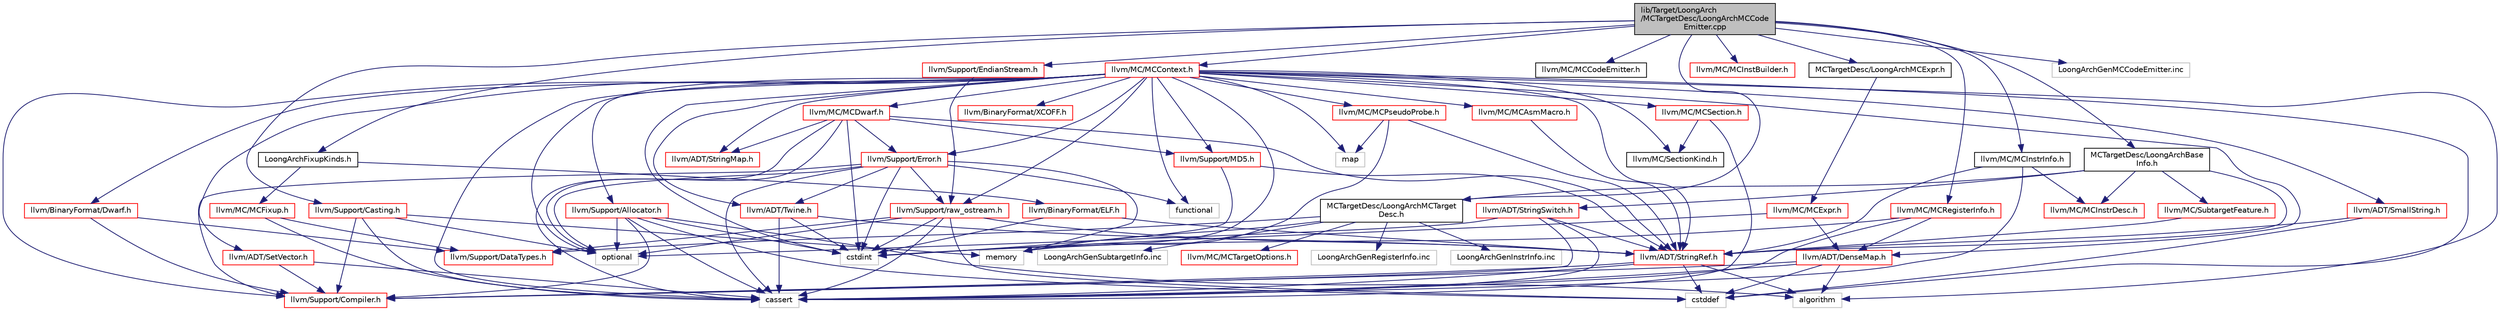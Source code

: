 digraph "lib/Target/LoongArch/MCTargetDesc/LoongArchMCCodeEmitter.cpp"
{
 // LATEX_PDF_SIZE
  bgcolor="transparent";
  edge [fontname="Helvetica",fontsize="10",labelfontname="Helvetica",labelfontsize="10"];
  node [fontname="Helvetica",fontsize="10",shape=record];
  Node1 [label="lib/Target/LoongArch\l/MCTargetDesc/LoongArchMCCode\lEmitter.cpp",height=0.2,width=0.4,color="black", fillcolor="grey75", style="filled", fontcolor="black",tooltip=" "];
  Node1 -> Node2 [color="midnightblue",fontsize="10",style="solid",fontname="Helvetica"];
  Node2 [label="LoongArchFixupKinds.h",height=0.2,width=0.4,color="black",URL="$LoongArchFixupKinds_8h.html",tooltip=" "];
  Node2 -> Node3 [color="midnightblue",fontsize="10",style="solid",fontname="Helvetica"];
  Node3 [label="llvm/BinaryFormat/ELF.h",height=0.2,width=0.4,color="red",URL="$BinaryFormat_2ELF_8h.html",tooltip=" "];
  Node3 -> Node4 [color="midnightblue",fontsize="10",style="solid",fontname="Helvetica"];
  Node4 [label="llvm/ADT/StringRef.h",height=0.2,width=0.4,color="red",URL="$StringRef_8h.html",tooltip=" "];
  Node4 -> Node17 [color="midnightblue",fontsize="10",style="solid",fontname="Helvetica"];
  Node17 [label="llvm/Support/Compiler.h",height=0.2,width=0.4,color="red",URL="$Compiler_8h.html",tooltip=" "];
  Node4 -> Node20 [color="midnightblue",fontsize="10",style="solid",fontname="Helvetica"];
  Node20 [label="algorithm",height=0.2,width=0.4,color="grey75",tooltip=" "];
  Node4 -> Node6 [color="midnightblue",fontsize="10",style="solid",fontname="Helvetica"];
  Node6 [label="cassert",height=0.2,width=0.4,color="grey75",tooltip=" "];
  Node4 -> Node7 [color="midnightblue",fontsize="10",style="solid",fontname="Helvetica"];
  Node7 [label="cstddef",height=0.2,width=0.4,color="grey75",tooltip=" "];
  Node3 -> Node8 [color="midnightblue",fontsize="10",style="solid",fontname="Helvetica"];
  Node8 [label="cstdint",height=0.2,width=0.4,color="grey75",tooltip=" "];
  Node2 -> Node48 [color="midnightblue",fontsize="10",style="solid",fontname="Helvetica"];
  Node48 [label="llvm/MC/MCFixup.h",height=0.2,width=0.4,color="red",URL="$MCFixup_8h.html",tooltip=" "];
  Node48 -> Node49 [color="midnightblue",fontsize="10",style="solid",fontname="Helvetica"];
  Node49 [label="llvm/Support/DataTypes.h",height=0.2,width=0.4,color="red",URL="$Support_2DataTypes_8h.html",tooltip=" "];
  Node48 -> Node6 [color="midnightblue",fontsize="10",style="solid",fontname="Helvetica"];
  Node1 -> Node56 [color="midnightblue",fontsize="10",style="solid",fontname="Helvetica"];
  Node56 [label="MCTargetDesc/LoongArchBase\lInfo.h",height=0.2,width=0.4,color="black",URL="$LoongArchBaseInfo_8h.html",tooltip=" "];
  Node56 -> Node57 [color="midnightblue",fontsize="10",style="solid",fontname="Helvetica"];
  Node57 [label="MCTargetDesc/LoongArchMCTarget\lDesc.h",height=0.2,width=0.4,color="black",URL="$LoongArchMCTargetDesc_8h.html",tooltip=" "];
  Node57 -> Node58 [color="midnightblue",fontsize="10",style="solid",fontname="Helvetica"];
  Node58 [label="llvm/MC/MCTargetOptions.h",height=0.2,width=0.4,color="red",URL="$MCTargetOptions_8h.html",tooltip=" "];
  Node57 -> Node49 [color="midnightblue",fontsize="10",style="solid",fontname="Helvetica"];
  Node57 -> Node70 [color="midnightblue",fontsize="10",style="solid",fontname="Helvetica"];
  Node70 [label="memory",height=0.2,width=0.4,color="grey75",tooltip=" "];
  Node57 -> Node79 [color="midnightblue",fontsize="10",style="solid",fontname="Helvetica"];
  Node79 [label="LoongArchGenRegisterInfo.inc",height=0.2,width=0.4,color="grey75",tooltip=" "];
  Node57 -> Node80 [color="midnightblue",fontsize="10",style="solid",fontname="Helvetica"];
  Node80 [label="LoongArchGenInstrInfo.inc",height=0.2,width=0.4,color="grey75",tooltip=" "];
  Node57 -> Node81 [color="midnightblue",fontsize="10",style="solid",fontname="Helvetica"];
  Node81 [label="LoongArchGenSubtargetInfo.inc",height=0.2,width=0.4,color="grey75",tooltip=" "];
  Node56 -> Node4 [color="midnightblue",fontsize="10",style="solid",fontname="Helvetica"];
  Node56 -> Node82 [color="midnightblue",fontsize="10",style="solid",fontname="Helvetica"];
  Node82 [label="llvm/ADT/StringSwitch.h",height=0.2,width=0.4,color="red",URL="$StringSwitch_8h.html",tooltip=" "];
  Node82 -> Node4 [color="midnightblue",fontsize="10",style="solid",fontname="Helvetica"];
  Node82 -> Node17 [color="midnightblue",fontsize="10",style="solid",fontname="Helvetica"];
  Node82 -> Node6 [color="midnightblue",fontsize="10",style="solid",fontname="Helvetica"];
  Node82 -> Node15 [color="midnightblue",fontsize="10",style="solid",fontname="Helvetica"];
  Node15 [label="optional",height=0.2,width=0.4,color="grey75",tooltip=" "];
  Node56 -> Node83 [color="midnightblue",fontsize="10",style="solid",fontname="Helvetica"];
  Node83 [label="llvm/MC/MCInstrDesc.h",height=0.2,width=0.4,color="red",URL="$MCInstrDesc_8h.html",tooltip=" "];
  Node56 -> Node85 [color="midnightblue",fontsize="10",style="solid",fontname="Helvetica"];
  Node85 [label="llvm/MC/SubtargetFeature.h",height=0.2,width=0.4,color="red",URL="$SubtargetFeature_8h.html",tooltip=" "];
  Node85 -> Node4 [color="midnightblue",fontsize="10",style="solid",fontname="Helvetica"];
  Node1 -> Node88 [color="midnightblue",fontsize="10",style="solid",fontname="Helvetica"];
  Node88 [label="MCTargetDesc/LoongArchMCExpr.h",height=0.2,width=0.4,color="black",URL="$LoongArchMCExpr_8h.html",tooltip=" "];
  Node88 -> Node89 [color="midnightblue",fontsize="10",style="solid",fontname="Helvetica"];
  Node89 [label="llvm/MC/MCExpr.h",height=0.2,width=0.4,color="red",URL="$MCExpr_8h.html",tooltip=" "];
  Node89 -> Node90 [color="midnightblue",fontsize="10",style="solid",fontname="Helvetica"];
  Node90 [label="llvm/ADT/DenseMap.h",height=0.2,width=0.4,color="red",URL="$DenseMap_8h.html",tooltip=" "];
  Node90 -> Node17 [color="midnightblue",fontsize="10",style="solid",fontname="Helvetica"];
  Node90 -> Node20 [color="midnightblue",fontsize="10",style="solid",fontname="Helvetica"];
  Node90 -> Node6 [color="midnightblue",fontsize="10",style="solid",fontname="Helvetica"];
  Node90 -> Node7 [color="midnightblue",fontsize="10",style="solid",fontname="Helvetica"];
  Node89 -> Node8 [color="midnightblue",fontsize="10",style="solid",fontname="Helvetica"];
  Node1 -> Node57 [color="midnightblue",fontsize="10",style="solid",fontname="Helvetica"];
  Node1 -> Node96 [color="midnightblue",fontsize="10",style="solid",fontname="Helvetica"];
  Node96 [label="llvm/MC/MCCodeEmitter.h",height=0.2,width=0.4,color="black",URL="$MCCodeEmitter_8h.html",tooltip=" "];
  Node1 -> Node97 [color="midnightblue",fontsize="10",style="solid",fontname="Helvetica"];
  Node97 [label="llvm/MC/MCContext.h",height=0.2,width=0.4,color="red",URL="$MCContext_8h.html",tooltip=" "];
  Node97 -> Node90 [color="midnightblue",fontsize="10",style="solid",fontname="Helvetica"];
  Node97 -> Node98 [color="midnightblue",fontsize="10",style="solid",fontname="Helvetica"];
  Node98 [label="llvm/ADT/SetVector.h",height=0.2,width=0.4,color="red",URL="$SetVector_8h.html",tooltip=" "];
  Node98 -> Node17 [color="midnightblue",fontsize="10",style="solid",fontname="Helvetica"];
  Node98 -> Node6 [color="midnightblue",fontsize="10",style="solid",fontname="Helvetica"];
  Node97 -> Node100 [color="midnightblue",fontsize="10",style="solid",fontname="Helvetica"];
  Node100 [label="llvm/ADT/SmallString.h",height=0.2,width=0.4,color="red",URL="$SmallString_8h.html",tooltip=" "];
  Node100 -> Node4 [color="midnightblue",fontsize="10",style="solid",fontname="Helvetica"];
  Node100 -> Node7 [color="midnightblue",fontsize="10",style="solid",fontname="Helvetica"];
  Node97 -> Node101 [color="midnightblue",fontsize="10",style="solid",fontname="Helvetica"];
  Node101 [label="llvm/ADT/StringMap.h",height=0.2,width=0.4,color="red",URL="$ADT_2StringMap_8h.html",tooltip=" "];
  Node97 -> Node4 [color="midnightblue",fontsize="10",style="solid",fontname="Helvetica"];
  Node97 -> Node104 [color="midnightblue",fontsize="10",style="solid",fontname="Helvetica"];
  Node104 [label="llvm/ADT/Twine.h",height=0.2,width=0.4,color="red",URL="$Twine_8h.html",tooltip=" "];
  Node104 -> Node4 [color="midnightblue",fontsize="10",style="solid",fontname="Helvetica"];
  Node104 -> Node6 [color="midnightblue",fontsize="10",style="solid",fontname="Helvetica"];
  Node104 -> Node8 [color="midnightblue",fontsize="10",style="solid",fontname="Helvetica"];
  Node97 -> Node105 [color="midnightblue",fontsize="10",style="solid",fontname="Helvetica"];
  Node105 [label="llvm/BinaryFormat/Dwarf.h",height=0.2,width=0.4,color="red",URL="$Dwarf_8h.html",tooltip=" "];
  Node105 -> Node17 [color="midnightblue",fontsize="10",style="solid",fontname="Helvetica"];
  Node105 -> Node49 [color="midnightblue",fontsize="10",style="solid",fontname="Helvetica"];
  Node97 -> Node115 [color="midnightblue",fontsize="10",style="solid",fontname="Helvetica"];
  Node115 [label="llvm/BinaryFormat/XCOFF.h",height=0.2,width=0.4,color="red",URL="$XCOFF_8h.html",tooltip=" "];
  Node97 -> Node116 [color="midnightblue",fontsize="10",style="solid",fontname="Helvetica"];
  Node116 [label="llvm/MC/MCAsmMacro.h",height=0.2,width=0.4,color="red",URL="$MCAsmMacro_8h.html",tooltip=" "];
  Node116 -> Node4 [color="midnightblue",fontsize="10",style="solid",fontname="Helvetica"];
  Node97 -> Node119 [color="midnightblue",fontsize="10",style="solid",fontname="Helvetica"];
  Node119 [label="llvm/MC/MCDwarf.h",height=0.2,width=0.4,color="red",URL="$MCDwarf_8h.html",tooltip=" "];
  Node119 -> Node101 [color="midnightblue",fontsize="10",style="solid",fontname="Helvetica"];
  Node119 -> Node4 [color="midnightblue",fontsize="10",style="solid",fontname="Helvetica"];
  Node119 -> Node124 [color="midnightblue",fontsize="10",style="solid",fontname="Helvetica"];
  Node124 [label="llvm/Support/Error.h",height=0.2,width=0.4,color="red",URL="$Support_2Error_8h.html",tooltip=" "];
  Node124 -> Node104 [color="midnightblue",fontsize="10",style="solid",fontname="Helvetica"];
  Node124 -> Node17 [color="midnightblue",fontsize="10",style="solid",fontname="Helvetica"];
  Node124 -> Node109 [color="midnightblue",fontsize="10",style="solid",fontname="Helvetica"];
  Node109 [label="llvm/Support/raw_ostream.h",height=0.2,width=0.4,color="red",URL="$raw__ostream_8h.html",tooltip=" "];
  Node109 -> Node4 [color="midnightblue",fontsize="10",style="solid",fontname="Helvetica"];
  Node109 -> Node49 [color="midnightblue",fontsize="10",style="solid",fontname="Helvetica"];
  Node109 -> Node6 [color="midnightblue",fontsize="10",style="solid",fontname="Helvetica"];
  Node109 -> Node7 [color="midnightblue",fontsize="10",style="solid",fontname="Helvetica"];
  Node109 -> Node8 [color="midnightblue",fontsize="10",style="solid",fontname="Helvetica"];
  Node109 -> Node15 [color="midnightblue",fontsize="10",style="solid",fontname="Helvetica"];
  Node124 -> Node6 [color="midnightblue",fontsize="10",style="solid",fontname="Helvetica"];
  Node124 -> Node8 [color="midnightblue",fontsize="10",style="solid",fontname="Helvetica"];
  Node124 -> Node67 [color="midnightblue",fontsize="10",style="solid",fontname="Helvetica"];
  Node67 [label="functional",height=0.2,width=0.4,color="grey75",tooltip=" "];
  Node124 -> Node70 [color="midnightblue",fontsize="10",style="solid",fontname="Helvetica"];
  Node124 -> Node15 [color="midnightblue",fontsize="10",style="solid",fontname="Helvetica"];
  Node119 -> Node130 [color="midnightblue",fontsize="10",style="solid",fontname="Helvetica"];
  Node130 [label="llvm/Support/MD5.h",height=0.2,width=0.4,color="red",URL="$MD5_8h.html",tooltip=" "];
  Node130 -> Node4 [color="midnightblue",fontsize="10",style="solid",fontname="Helvetica"];
  Node130 -> Node8 [color="midnightblue",fontsize="10",style="solid",fontname="Helvetica"];
  Node119 -> Node6 [color="midnightblue",fontsize="10",style="solid",fontname="Helvetica"];
  Node119 -> Node8 [color="midnightblue",fontsize="10",style="solid",fontname="Helvetica"];
  Node119 -> Node15 [color="midnightblue",fontsize="10",style="solid",fontname="Helvetica"];
  Node97 -> Node133 [color="midnightblue",fontsize="10",style="solid",fontname="Helvetica"];
  Node133 [label="llvm/MC/MCPseudoProbe.h",height=0.2,width=0.4,color="red",URL="$MCPseudoProbe_8h.html",tooltip=" "];
  Node133 -> Node4 [color="midnightblue",fontsize="10",style="solid",fontname="Helvetica"];
  Node133 -> Node136 [color="midnightblue",fontsize="10",style="solid",fontname="Helvetica"];
  Node136 [label="map",height=0.2,width=0.4,color="grey75",tooltip=" "];
  Node133 -> Node70 [color="midnightblue",fontsize="10",style="solid",fontname="Helvetica"];
  Node97 -> Node139 [color="midnightblue",fontsize="10",style="solid",fontname="Helvetica"];
  Node139 [label="llvm/MC/MCSection.h",height=0.2,width=0.4,color="red",URL="$MCSection_8h.html",tooltip=" "];
  Node139 -> Node150 [color="midnightblue",fontsize="10",style="solid",fontname="Helvetica"];
  Node150 [label="llvm/MC/SectionKind.h",height=0.2,width=0.4,color="black",URL="$SectionKind_8h.html",tooltip=" "];
  Node139 -> Node6 [color="midnightblue",fontsize="10",style="solid",fontname="Helvetica"];
  Node97 -> Node150 [color="midnightblue",fontsize="10",style="solid",fontname="Helvetica"];
  Node97 -> Node132 [color="midnightblue",fontsize="10",style="solid",fontname="Helvetica"];
  Node132 [label="llvm/Support/Allocator.h",height=0.2,width=0.4,color="red",URL="$Allocator_8h.html",tooltip=" "];
  Node132 -> Node17 [color="midnightblue",fontsize="10",style="solid",fontname="Helvetica"];
  Node132 -> Node20 [color="midnightblue",fontsize="10",style="solid",fontname="Helvetica"];
  Node132 -> Node6 [color="midnightblue",fontsize="10",style="solid",fontname="Helvetica"];
  Node132 -> Node7 [color="midnightblue",fontsize="10",style="solid",fontname="Helvetica"];
  Node132 -> Node8 [color="midnightblue",fontsize="10",style="solid",fontname="Helvetica"];
  Node132 -> Node15 [color="midnightblue",fontsize="10",style="solid",fontname="Helvetica"];
  Node97 -> Node17 [color="midnightblue",fontsize="10",style="solid",fontname="Helvetica"];
  Node97 -> Node124 [color="midnightblue",fontsize="10",style="solid",fontname="Helvetica"];
  Node97 -> Node130 [color="midnightblue",fontsize="10",style="solid",fontname="Helvetica"];
  Node97 -> Node109 [color="midnightblue",fontsize="10",style="solid",fontname="Helvetica"];
  Node97 -> Node20 [color="midnightblue",fontsize="10",style="solid",fontname="Helvetica"];
  Node97 -> Node6 [color="midnightblue",fontsize="10",style="solid",fontname="Helvetica"];
  Node97 -> Node7 [color="midnightblue",fontsize="10",style="solid",fontname="Helvetica"];
  Node97 -> Node8 [color="midnightblue",fontsize="10",style="solid",fontname="Helvetica"];
  Node97 -> Node67 [color="midnightblue",fontsize="10",style="solid",fontname="Helvetica"];
  Node97 -> Node136 [color="midnightblue",fontsize="10",style="solid",fontname="Helvetica"];
  Node97 -> Node70 [color="midnightblue",fontsize="10",style="solid",fontname="Helvetica"];
  Node97 -> Node15 [color="midnightblue",fontsize="10",style="solid",fontname="Helvetica"];
  Node1 -> Node151 [color="midnightblue",fontsize="10",style="solid",fontname="Helvetica"];
  Node151 [label="llvm/MC/MCInstBuilder.h",height=0.2,width=0.4,color="red",URL="$MCInstBuilder_8h.html",tooltip=" "];
  Node1 -> Node152 [color="midnightblue",fontsize="10",style="solid",fontname="Helvetica"];
  Node152 [label="llvm/MC/MCInstrInfo.h",height=0.2,width=0.4,color="black",URL="$MCInstrInfo_8h.html",tooltip=" "];
  Node152 -> Node4 [color="midnightblue",fontsize="10",style="solid",fontname="Helvetica"];
  Node152 -> Node83 [color="midnightblue",fontsize="10",style="solid",fontname="Helvetica"];
  Node152 -> Node6 [color="midnightblue",fontsize="10",style="solid",fontname="Helvetica"];
  Node1 -> Node153 [color="midnightblue",fontsize="10",style="solid",fontname="Helvetica"];
  Node153 [label="llvm/MC/MCRegisterInfo.h",height=0.2,width=0.4,color="red",URL="$MCRegisterInfo_8h.html",tooltip=" "];
  Node153 -> Node90 [color="midnightblue",fontsize="10",style="solid",fontname="Helvetica"];
  Node153 -> Node6 [color="midnightblue",fontsize="10",style="solid",fontname="Helvetica"];
  Node153 -> Node8 [color="midnightblue",fontsize="10",style="solid",fontname="Helvetica"];
  Node1 -> Node156 [color="midnightblue",fontsize="10",style="solid",fontname="Helvetica"];
  Node156 [label="llvm/Support/Casting.h",height=0.2,width=0.4,color="red",URL="$Casting_8h.html",tooltip=" "];
  Node156 -> Node17 [color="midnightblue",fontsize="10",style="solid",fontname="Helvetica"];
  Node156 -> Node6 [color="midnightblue",fontsize="10",style="solid",fontname="Helvetica"];
  Node156 -> Node70 [color="midnightblue",fontsize="10",style="solid",fontname="Helvetica"];
  Node156 -> Node15 [color="midnightblue",fontsize="10",style="solid",fontname="Helvetica"];
  Node1 -> Node157 [color="midnightblue",fontsize="10",style="solid",fontname="Helvetica"];
  Node157 [label="llvm/Support/EndianStream.h",height=0.2,width=0.4,color="red",URL="$EndianStream_8h.html",tooltip=" "];
  Node157 -> Node109 [color="midnightblue",fontsize="10",style="solid",fontname="Helvetica"];
  Node1 -> Node158 [color="midnightblue",fontsize="10",style="solid",fontname="Helvetica"];
  Node158 [label="LoongArchGenMCCodeEmitter.inc",height=0.2,width=0.4,color="grey75",tooltip=" "];
}
